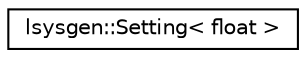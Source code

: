 digraph "Graphical Class Hierarchy"
{
 // LATEX_PDF_SIZE
  edge [fontname="Helvetica",fontsize="10",labelfontname="Helvetica",labelfontsize="10"];
  node [fontname="Helvetica",fontsize="10",shape=record];
  rankdir="LR";
  Node0 [label="lsysgen::Setting\< float \>",height=0.2,width=0.4,color="black", fillcolor="white", style="filled",URL="$classlsysgen_1_1Setting.html",tooltip=" "];
}
